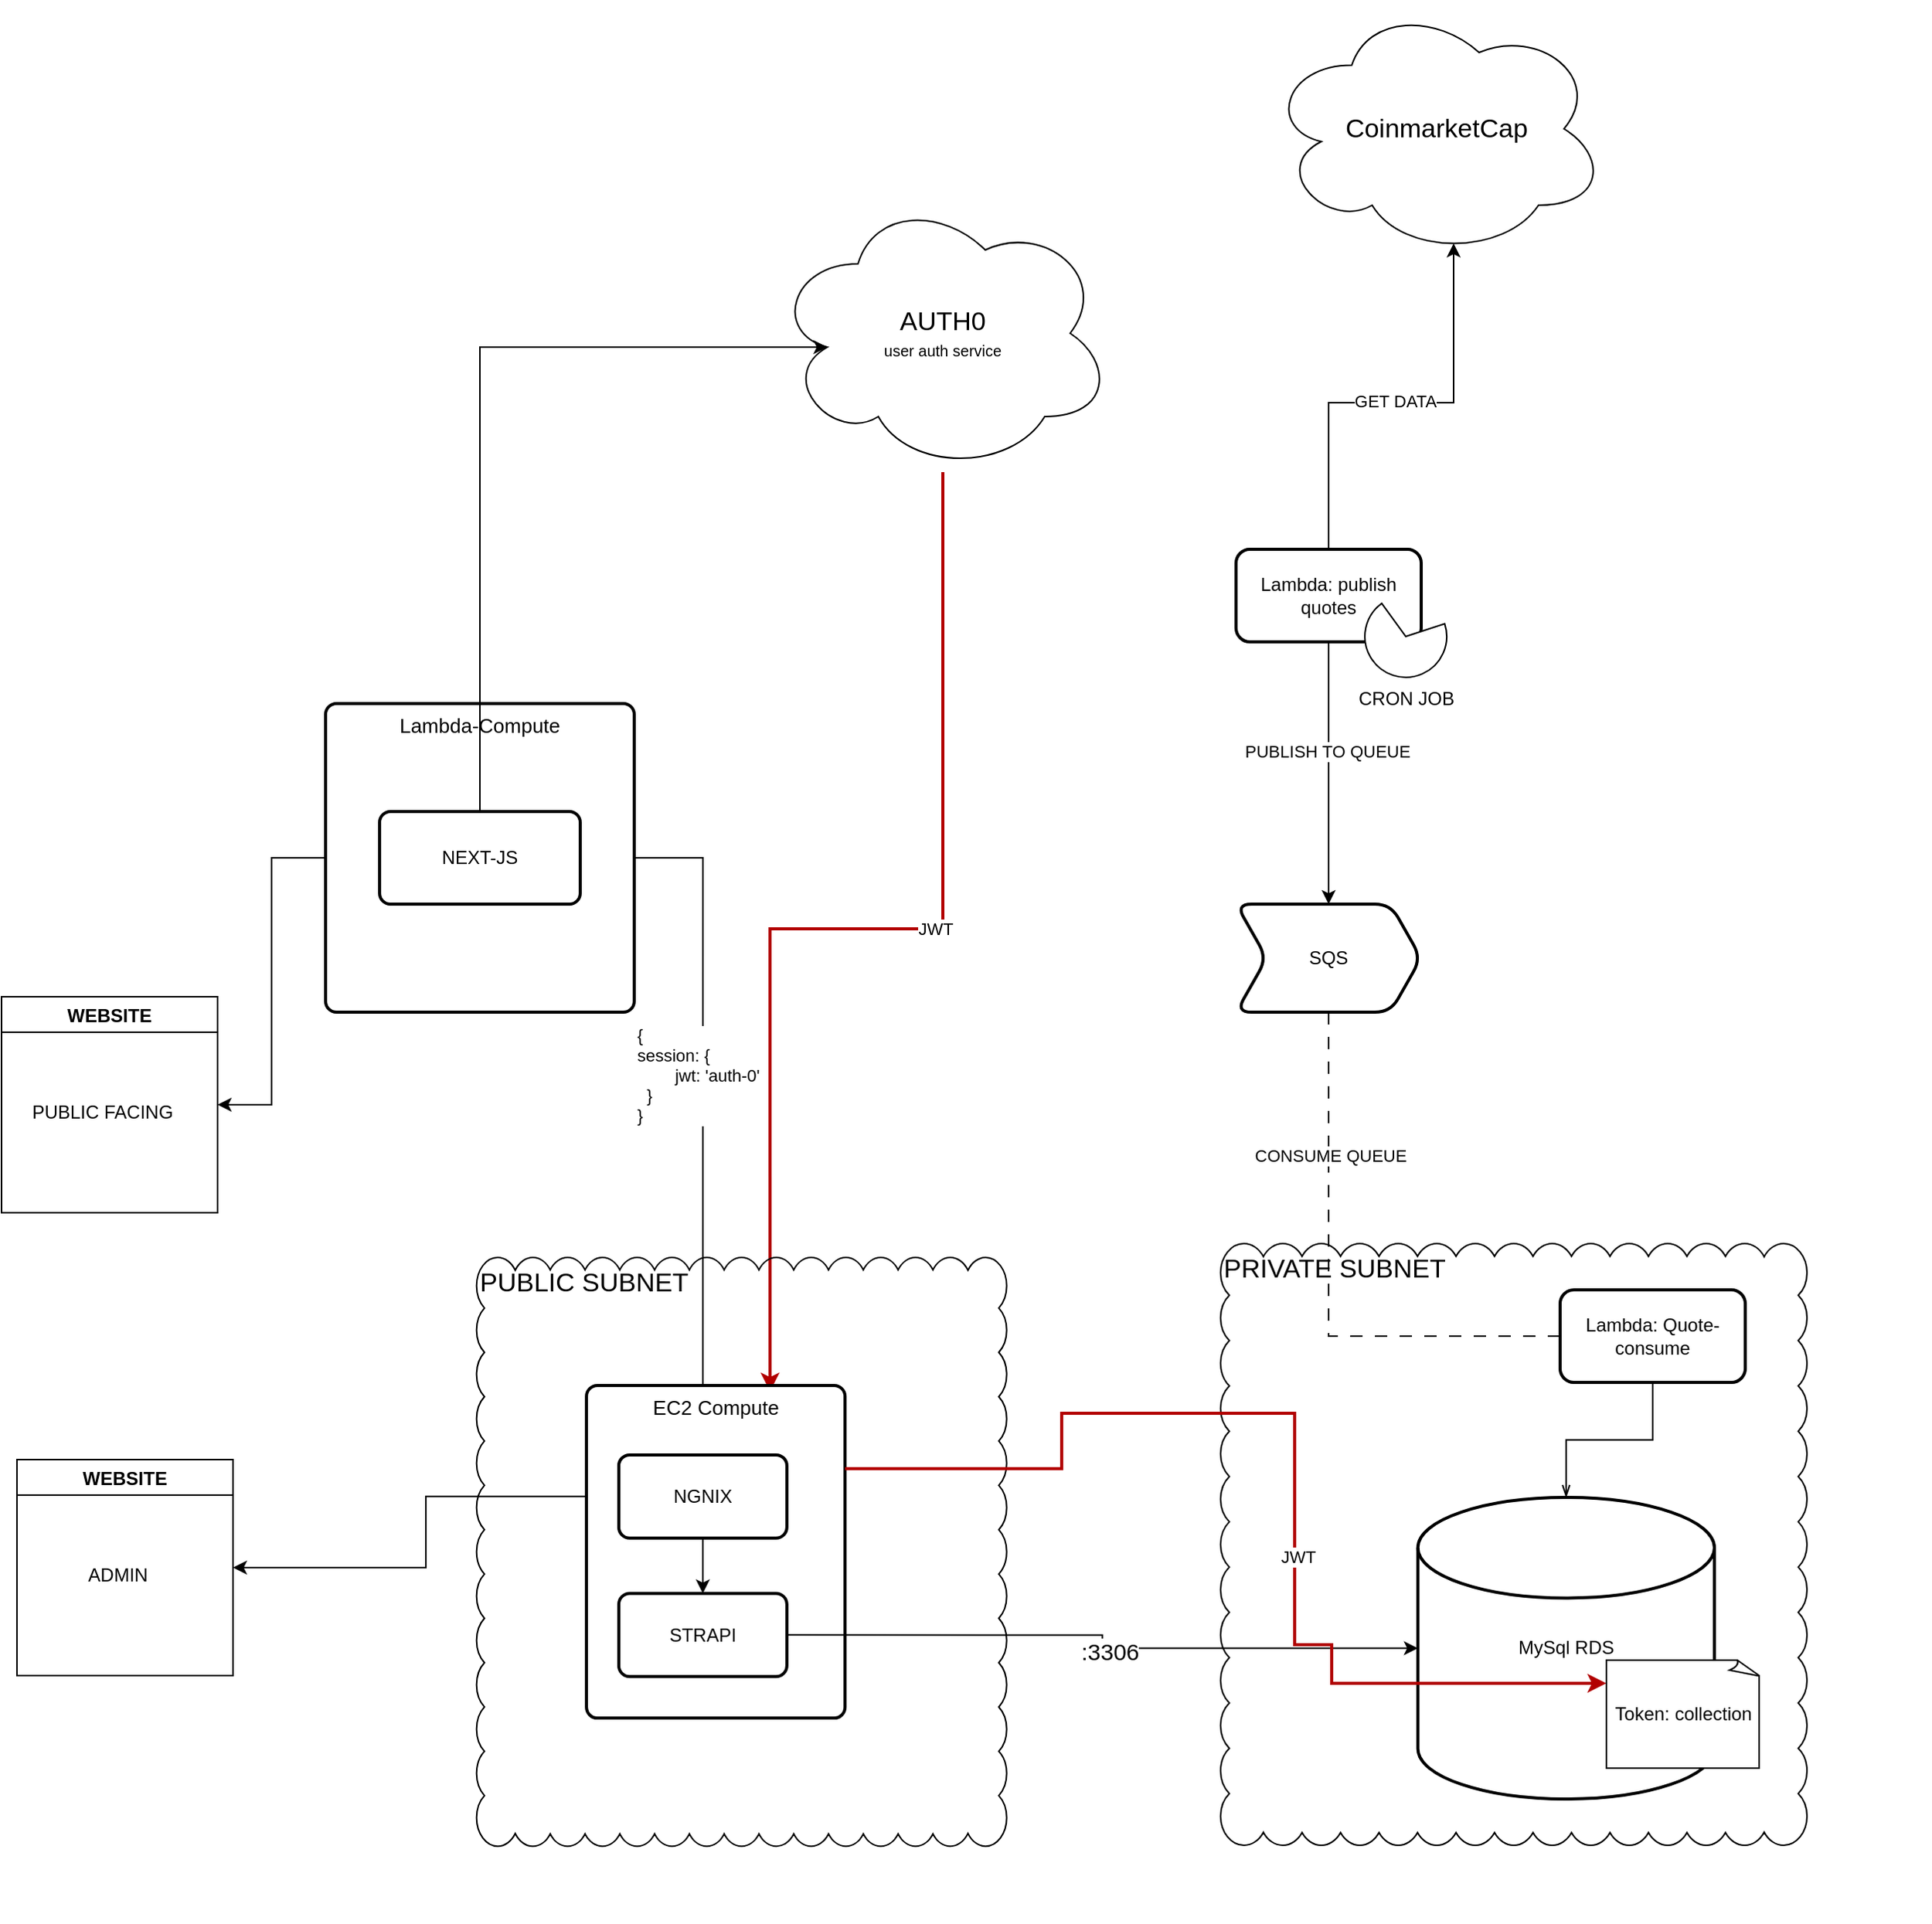 <mxfile version="26.0.2">
  <diagram name="Page-1" id="Ub9HESTkhBAQU1tyNkc9">
    <mxGraphModel dx="1298" dy="1652" grid="1" gridSize="10" guides="1" tooltips="1" connect="1" arrows="1" fold="1" page="1" pageScale="1" pageWidth="1100" pageHeight="850" math="0" shadow="0">
      <root>
        <mxCell id="0" />
        <mxCell id="1" parent="0" />
        <mxCell id="fbygTMQE94OLDdH2062Z-13" style="edgeStyle=orthogonalEdgeStyle;rounded=0;orthogonalLoop=1;jettySize=auto;html=1;entryX=0.45;entryY=0.208;entryDx=0;entryDy=0;entryPerimeter=0;" parent="1" source="fbygTMQE94OLDdH2062Z-11" target="fbygTMQE94OLDdH2062Z-2" edge="1">
          <mxGeometry relative="1" as="geometry" />
        </mxCell>
        <mxCell id="vG70mW_yEKjJ8IH_JJ0c-9" value="&lt;div style=&quot;&quot;&gt;{&amp;nbsp;&lt;/div&gt;&lt;div style=&quot;&quot;&gt;session: {&lt;/div&gt;&lt;div style=&quot;&quot;&gt;&lt;span style=&quot;white-space: pre;&quot;&gt;&#x9;&lt;/span&gt;jwt: &#39;auth-0&#39;&lt;/div&gt;&lt;div style=&quot;&quot;&gt;&amp;nbsp; }&lt;/div&gt;&lt;div&gt;}&lt;/div&gt;" style="edgeLabel;html=1;align=left;verticalAlign=middle;resizable=0;points=[];" vertex="1" connectable="0" parent="fbygTMQE94OLDdH2062Z-13">
          <mxGeometry x="-0.217" y="2" relative="1" as="geometry">
            <mxPoint x="-46" y="38" as="offset" />
          </mxGeometry>
        </mxCell>
        <mxCell id="fbygTMQE94OLDdH2062Z-14" value="" style="group" parent="1" vertex="1" connectable="0">
          <mxGeometry x="260" y="30" width="200" height="200" as="geometry" />
        </mxCell>
        <mxCell id="fbygTMQE94OLDdH2062Z-12" value="&lt;span style=&quot;font-size: 13px;&quot;&gt;Lambda-Compute&lt;/span&gt;" style="rounded=1;whiteSpace=wrap;html=1;absoluteArcSize=1;arcSize=14;strokeWidth=2;horizontal=1;verticalAlign=top;" parent="fbygTMQE94OLDdH2062Z-14" vertex="1">
          <mxGeometry width="200" height="200" as="geometry" />
        </mxCell>
        <mxCell id="fbygTMQE94OLDdH2062Z-11" value="NEXT-JS" style="rounded=1;whiteSpace=wrap;html=1;absoluteArcSize=1;arcSize=14;strokeWidth=2;" parent="fbygTMQE94OLDdH2062Z-14" vertex="1">
          <mxGeometry x="35" y="70" width="130" height="60" as="geometry" />
        </mxCell>
        <mxCell id="vG70mW_yEKjJ8IH_JJ0c-3" style="edgeStyle=orthogonalEdgeStyle;rounded=0;orthogonalLoop=1;jettySize=auto;html=1;fillColor=#e51400;strokeColor=#B20000;strokeWidth=2;entryX=0.71;entryY=0.018;entryDx=0;entryDy=0;entryPerimeter=0;" edge="1" parent="1" source="fbygTMQE94OLDdH2062Z-16" target="fbygTMQE94OLDdH2062Z-2">
          <mxGeometry relative="1" as="geometry">
            <Array as="points" />
          </mxGeometry>
        </mxCell>
        <mxCell id="vG70mW_yEKjJ8IH_JJ0c-4" value="JWT" style="edgeLabel;html=1;align=center;verticalAlign=middle;resizable=0;points=[];" vertex="1" connectable="0" parent="vG70mW_yEKjJ8IH_JJ0c-3">
          <mxGeometry x="-0.15" relative="1" as="geometry">
            <mxPoint as="offset" />
          </mxGeometry>
        </mxCell>
        <mxCell id="fbygTMQE94OLDdH2062Z-16" value="&lt;font style=&quot;font-size: 17px;&quot;&gt;AUTH0&lt;/font&gt;&lt;div&gt;&lt;font size=&quot;1&quot; style=&quot;&quot;&gt;user auth service&lt;/font&gt;&lt;/div&gt;" style="ellipse;shape=cloud;whiteSpace=wrap;html=1;" parent="1" vertex="1">
          <mxGeometry x="550" y="-300" width="220" height="180" as="geometry" />
        </mxCell>
        <mxCell id="fbygTMQE94OLDdH2062Z-15" style="edgeStyle=orthogonalEdgeStyle;rounded=0;orthogonalLoop=1;jettySize=auto;html=1;entryX=0.16;entryY=0.55;entryDx=0;entryDy=0;entryPerimeter=0;" parent="1" source="fbygTMQE94OLDdH2062Z-11" target="fbygTMQE94OLDdH2062Z-16" edge="1">
          <mxGeometry relative="1" as="geometry">
            <mxPoint x="620" y="110" as="targetPoint" />
            <Array as="points">
              <mxPoint x="360" y="-201" />
            </Array>
          </mxGeometry>
        </mxCell>
        <mxCell id="fbygTMQE94OLDdH2062Z-17" value="" style="group" parent="1" vertex="1" connectable="0">
          <mxGeometry x="840" y="380" width="460" height="430" as="geometry" />
        </mxCell>
        <mxCell id="fbygTMQE94OLDdH2062Z-5" value="&lt;font style=&quot;font-size: 17px;&quot;&gt;PRIVATE SUBNET&lt;/font&gt;" style="whiteSpace=wrap;html=1;shape=mxgraph.basic.cloud_rect;fillColor=none;align=left;verticalAlign=top;" parent="fbygTMQE94OLDdH2062Z-17" vertex="1">
          <mxGeometry width="380" height="390" as="geometry" />
        </mxCell>
        <mxCell id="fbygTMQE94OLDdH2062Z-1" value="MySql RDS" style="strokeWidth=2;html=1;shape=mxgraph.flowchart.database;whiteSpace=wrap;" parent="fbygTMQE94OLDdH2062Z-17" vertex="1">
          <mxGeometry x="127.83" y="164.54" width="192.17" height="195.46" as="geometry" />
        </mxCell>
        <mxCell id="vG70mW_yEKjJ8IH_JJ0c-11" value="Lambda: Quote-consume" style="rounded=1;whiteSpace=wrap;html=1;strokeWidth=2;" vertex="1" parent="fbygTMQE94OLDdH2062Z-17">
          <mxGeometry x="220" y="30" width="120" height="60" as="geometry" />
        </mxCell>
        <mxCell id="vG70mW_yEKjJ8IH_JJ0c-12" value="" style="edgeStyle=orthogonalEdgeStyle;rounded=0;orthogonalLoop=1;jettySize=auto;html=1;jumpStyle=none;startArrow=openThin;startFill=0;endArrow=none;endFill=0;" edge="1" parent="fbygTMQE94OLDdH2062Z-17" source="fbygTMQE94OLDdH2062Z-1" target="vG70mW_yEKjJ8IH_JJ0c-11">
          <mxGeometry relative="1" as="geometry" />
        </mxCell>
        <mxCell id="vG70mW_yEKjJ8IH_JJ0c-24" value="Token: collection" style="whiteSpace=wrap;html=1;shape=mxgraph.basic.document" vertex="1" parent="fbygTMQE94OLDdH2062Z-17">
          <mxGeometry x="250" y="270" width="100" height="70" as="geometry" />
        </mxCell>
        <mxCell id="fbygTMQE94OLDdH2062Z-22" value="WEBSITE" style="swimlane;" parent="1" vertex="1">
          <mxGeometry x="50" y="220" width="140" height="140" as="geometry" />
        </mxCell>
        <mxCell id="fbygTMQE94OLDdH2062Z-23" value="PUBLIC FACING" style="text;html=1;align=center;verticalAlign=middle;resizable=0;points=[];autosize=1;strokeColor=none;fillColor=none;" parent="fbygTMQE94OLDdH2062Z-22" vertex="1">
          <mxGeometry x="10" y="60" width="110" height="30" as="geometry" />
        </mxCell>
        <mxCell id="fbygTMQE94OLDdH2062Z-26" value="WEBSITE" style="swimlane;" parent="1" vertex="1">
          <mxGeometry x="60" y="520" width="140" height="140" as="geometry" />
        </mxCell>
        <mxCell id="fbygTMQE94OLDdH2062Z-27" value="ADMIN" style="text;html=1;align=center;verticalAlign=middle;resizable=0;points=[];autosize=1;strokeColor=none;fillColor=none;" parent="fbygTMQE94OLDdH2062Z-26" vertex="1">
          <mxGeometry x="35" y="60" width="60" height="30" as="geometry" />
        </mxCell>
        <mxCell id="fbygTMQE94OLDdH2062Z-29" style="edgeStyle=orthogonalEdgeStyle;rounded=0;orthogonalLoop=1;jettySize=auto;html=1;entryX=1;entryY=0.5;entryDx=0;entryDy=0;" parent="1" source="fbygTMQE94OLDdH2062Z-12" target="fbygTMQE94OLDdH2062Z-22" edge="1">
          <mxGeometry relative="1" as="geometry" />
        </mxCell>
        <mxCell id="fbygTMQE94OLDdH2062Z-32" style="edgeStyle=orthogonalEdgeStyle;rounded=0;orthogonalLoop=1;jettySize=auto;html=1;entryX=1;entryY=0.5;entryDx=0;entryDy=0;" parent="1" source="fbygTMQE94OLDdH2062Z-8" target="fbygTMQE94OLDdH2062Z-26" edge="1">
          <mxGeometry relative="1" as="geometry" />
        </mxCell>
        <mxCell id="fbygTMQE94OLDdH2062Z-19" value="" style="group" parent="1" vertex="1" connectable="0">
          <mxGeometry x="357.838" y="388.98" width="645.135" height="431.02" as="geometry" />
        </mxCell>
        <mxCell id="fbygTMQE94OLDdH2062Z-6" value="&lt;div style=&quot;&quot;&gt;&lt;span style=&quot;font-size: 17px; background-color: initial;&quot;&gt;PUBLIC SUBNET&lt;/span&gt;&lt;/div&gt;" style="whiteSpace=wrap;html=1;shape=mxgraph.basic.cloud_rect;fillColor=none;align=left;verticalAlign=top;" parent="fbygTMQE94OLDdH2062Z-19" vertex="1">
          <mxGeometry width="343.514" height="381.633" as="geometry" />
        </mxCell>
        <mxCell id="fbygTMQE94OLDdH2062Z-18" value="" style="group" parent="fbygTMQE94OLDdH2062Z-19" vertex="1" connectable="0">
          <mxGeometry x="71.216" y="83.061" width="167.568" height="215.51" as="geometry" />
        </mxCell>
        <mxCell id="fbygTMQE94OLDdH2062Z-2" value="&lt;span style=&quot;font-size: 13px;&quot;&gt;EC2 Compute&lt;/span&gt;" style="rounded=1;whiteSpace=wrap;html=1;absoluteArcSize=1;arcSize=14;strokeWidth=2;horizontal=1;verticalAlign=top;" parent="fbygTMQE94OLDdH2062Z-18" vertex="1">
          <mxGeometry width="167.568" height="215.51" as="geometry" />
        </mxCell>
        <mxCell id="fbygTMQE94OLDdH2062Z-8" value="NGNIX" style="rounded=1;whiteSpace=wrap;html=1;absoluteArcSize=1;arcSize=14;strokeWidth=2;" parent="fbygTMQE94OLDdH2062Z-18" vertex="1">
          <mxGeometry x="20.946" y="44.898" width="108.919" height="53.878" as="geometry" />
        </mxCell>
        <mxCell id="fbygTMQE94OLDdH2062Z-9" value="STRAPI" style="rounded=1;whiteSpace=wrap;html=1;absoluteArcSize=1;arcSize=14;strokeWidth=2;" parent="fbygTMQE94OLDdH2062Z-18" vertex="1">
          <mxGeometry x="20.946" y="134.694" width="108.919" height="53.878" as="geometry" />
        </mxCell>
        <mxCell id="fbygTMQE94OLDdH2062Z-10" style="edgeStyle=orthogonalEdgeStyle;rounded=0;orthogonalLoop=1;jettySize=auto;html=1;entryX=0.5;entryY=0;entryDx=0;entryDy=0;" parent="fbygTMQE94OLDdH2062Z-18" source="fbygTMQE94OLDdH2062Z-8" target="fbygTMQE94OLDdH2062Z-9" edge="1">
          <mxGeometry relative="1" as="geometry" />
        </mxCell>
        <mxCell id="fbygTMQE94OLDdH2062Z-3" style="edgeStyle=orthogonalEdgeStyle;rounded=0;orthogonalLoop=1;jettySize=auto;html=1;exitX=1;exitY=0.5;exitDx=0;exitDy=0;" parent="1" source="fbygTMQE94OLDdH2062Z-9" target="fbygTMQE94OLDdH2062Z-1" edge="1">
          <mxGeometry relative="1" as="geometry" />
        </mxCell>
        <mxCell id="fbygTMQE94OLDdH2062Z-4" value="&lt;font style=&quot;font-size: 15px;&quot;&gt;:3306&lt;/font&gt;" style="edgeLabel;html=1;align=center;verticalAlign=middle;resizable=0;points=[];" parent="fbygTMQE94OLDdH2062Z-3" vertex="1" connectable="0">
          <mxGeometry x="0.041" y="-1" relative="1" as="geometry">
            <mxPoint as="offset" />
          </mxGeometry>
        </mxCell>
        <mxCell id="vG70mW_yEKjJ8IH_JJ0c-5" style="edgeStyle=orthogonalEdgeStyle;rounded=0;orthogonalLoop=1;jettySize=auto;html=1;exitX=1;exitY=0.25;exitDx=0;exitDy=0;fillColor=#e51400;strokeColor=#B20000;strokeWidth=2;" edge="1" parent="1" source="fbygTMQE94OLDdH2062Z-2" target="vG70mW_yEKjJ8IH_JJ0c-24">
          <mxGeometry relative="1" as="geometry">
            <Array as="points">
              <mxPoint x="737" y="526" />
              <mxPoint x="737" y="490" />
              <mxPoint x="888" y="490" />
              <mxPoint x="888" y="640" />
              <mxPoint x="912" y="640" />
              <mxPoint x="912" y="665" />
            </Array>
          </mxGeometry>
        </mxCell>
        <mxCell id="vG70mW_yEKjJ8IH_JJ0c-6" value="JWT" style="edgeLabel;html=1;align=center;verticalAlign=middle;resizable=0;points=[];" vertex="1" connectable="0" parent="vG70mW_yEKjJ8IH_JJ0c-5">
          <mxGeometry x="0.194" y="2" relative="1" as="geometry">
            <mxPoint as="offset" />
          </mxGeometry>
        </mxCell>
        <mxCell id="vG70mW_yEKjJ8IH_JJ0c-14" value="" style="edgeStyle=orthogonalEdgeStyle;rounded=0;orthogonalLoop=1;jettySize=auto;html=1;endArrow=none;endFill=0;dashed=1;dashPattern=8 8;" edge="1" parent="1" source="vG70mW_yEKjJ8IH_JJ0c-11" target="vG70mW_yEKjJ8IH_JJ0c-13">
          <mxGeometry relative="1" as="geometry" />
        </mxCell>
        <mxCell id="vG70mW_yEKjJ8IH_JJ0c-23" value="CONSUME QUEUE" style="edgeLabel;html=1;align=center;verticalAlign=middle;resizable=0;points=[];" vertex="1" connectable="0" parent="vG70mW_yEKjJ8IH_JJ0c-14">
          <mxGeometry x="0.486" y="-1" relative="1" as="geometry">
            <mxPoint as="offset" />
          </mxGeometry>
        </mxCell>
        <mxCell id="vG70mW_yEKjJ8IH_JJ0c-16" value="" style="edgeStyle=orthogonalEdgeStyle;rounded=0;orthogonalLoop=1;jettySize=auto;html=1;startArrow=classic;startFill=1;endArrow=none;endFill=0;" edge="1" parent="1" source="vG70mW_yEKjJ8IH_JJ0c-13" target="vG70mW_yEKjJ8IH_JJ0c-15">
          <mxGeometry relative="1" as="geometry" />
        </mxCell>
        <mxCell id="vG70mW_yEKjJ8IH_JJ0c-22" value="PUBLISH TO QUEUE" style="edgeLabel;html=1;align=center;verticalAlign=middle;resizable=0;points=[];" vertex="1" connectable="0" parent="vG70mW_yEKjJ8IH_JJ0c-16">
          <mxGeometry x="0.165" y="1" relative="1" as="geometry">
            <mxPoint as="offset" />
          </mxGeometry>
        </mxCell>
        <mxCell id="vG70mW_yEKjJ8IH_JJ0c-13" value="SQS" style="shape=step;perimeter=stepPerimeter;whiteSpace=wrap;html=1;fixedSize=1;rounded=1;strokeWidth=2;" vertex="1" parent="1">
          <mxGeometry x="850" y="160" width="120" height="70" as="geometry" />
        </mxCell>
        <mxCell id="vG70mW_yEKjJ8IH_JJ0c-15" value="Lambda: publish quotes" style="whiteSpace=wrap;html=1;rounded=1;strokeWidth=2;" vertex="1" parent="1">
          <mxGeometry x="850" y="-70" width="120" height="60" as="geometry" />
        </mxCell>
        <mxCell id="vG70mW_yEKjJ8IH_JJ0c-18" value="&lt;span style=&quot;font-size: 17px;&quot;&gt;CoinmarketCap&lt;/span&gt;" style="ellipse;shape=cloud;whiteSpace=wrap;html=1;" vertex="1" parent="1">
          <mxGeometry x="870" y="-425" width="220" height="165" as="geometry" />
        </mxCell>
        <mxCell id="vG70mW_yEKjJ8IH_JJ0c-19" style="edgeStyle=orthogonalEdgeStyle;rounded=0;orthogonalLoop=1;jettySize=auto;html=1;entryX=0.55;entryY=0.95;entryDx=0;entryDy=0;entryPerimeter=0;" edge="1" parent="1" source="vG70mW_yEKjJ8IH_JJ0c-15" target="vG70mW_yEKjJ8IH_JJ0c-18">
          <mxGeometry relative="1" as="geometry" />
        </mxCell>
        <mxCell id="vG70mW_yEKjJ8IH_JJ0c-20" value="GET DATA" style="edgeLabel;html=1;align=center;verticalAlign=middle;resizable=0;points=[];" vertex="1" connectable="0" parent="vG70mW_yEKjJ8IH_JJ0c-19">
          <mxGeometry x="-0.014" y="1" relative="1" as="geometry">
            <mxPoint as="offset" />
          </mxGeometry>
        </mxCell>
        <mxCell id="vG70mW_yEKjJ8IH_JJ0c-21" value="CRON JOB" style="verticalLabelPosition=bottom;verticalAlign=top;html=1;shape=mxgraph.basic.pie;startAngle=0.2;endAngle=0.9;" vertex="1" parent="1">
          <mxGeometry x="933.5" y="-40" width="53" height="53" as="geometry" />
        </mxCell>
      </root>
    </mxGraphModel>
  </diagram>
</mxfile>
